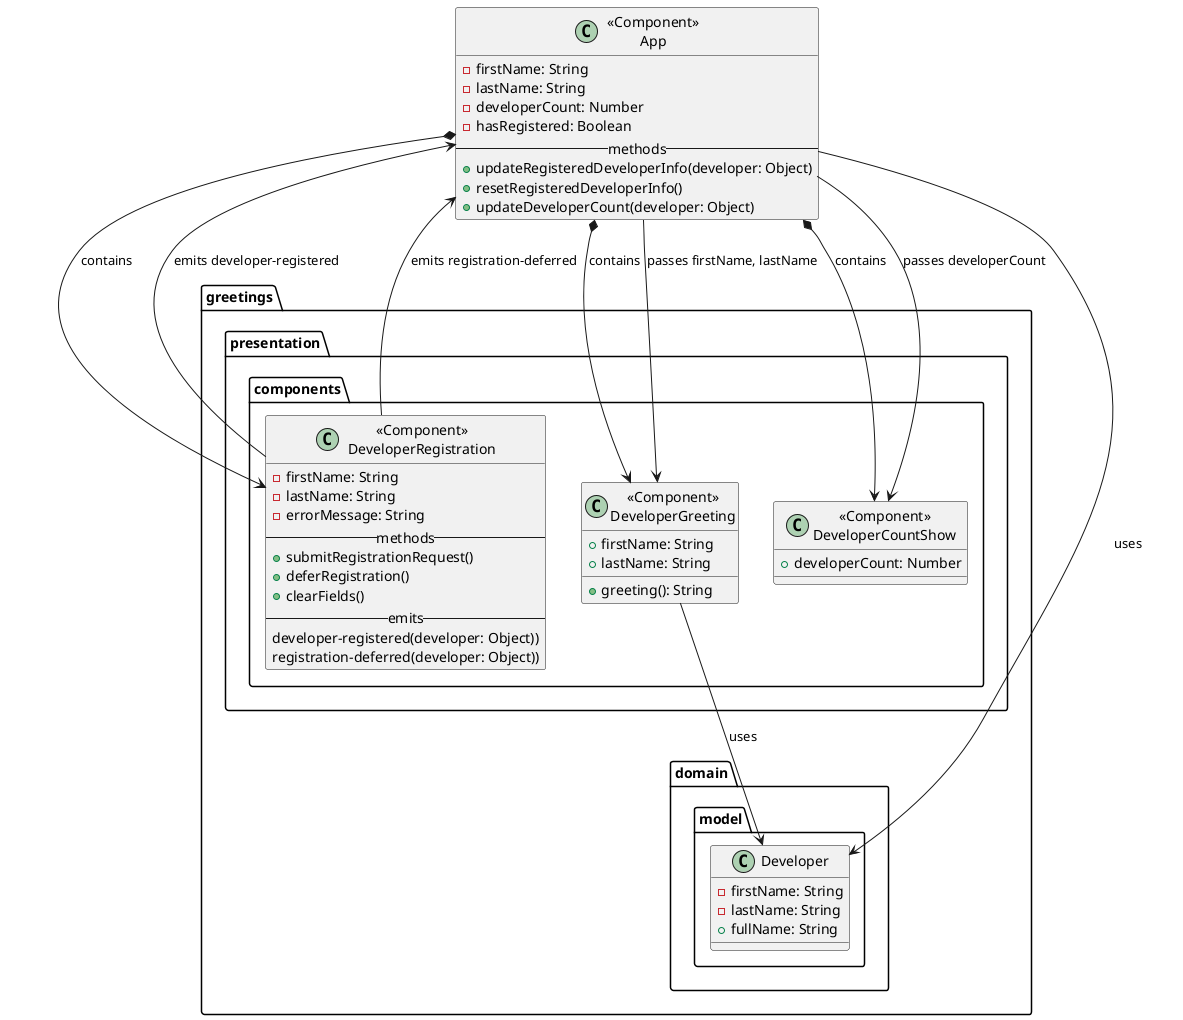 @startuml Hello Vue Developer Class Diagram

  class "«Component»\nApp" as App {
    -firstName: String
    -lastName: String
    -developerCount: Number
    -hasRegistered: Boolean
    -- methods --
    +updateRegisteredDeveloperInfo(developer: Object)
    +resetRegisteredDeveloperInfo()
    +updateDeveloperCount(developer: Object)
  }

package "greetings" {
  package "domain.model" {
    class Developer {
      -firstName: String
      -lastName: String
      +fullName: String
    }
  }

  package "presentation.components" {
    class "«Component»\nDeveloperRegistration" as DeveloperRegistration {
      -firstName: String
      -lastName: String
      -errorMessage: String
      -- methods --
      +submitRegistrationRequest()
      +deferRegistration()
      +clearFields()
      -- emits --
      developer-registered(developer: Object))
      registration-deferred(developer: Object))
    }

    class "«Component»\nDeveloperGreeting" as DeveloperGreeting {
      +firstName: String
      +lastName: String
      +greeting(): String
    }

    class "«Component»\nDeveloperCountShow" as DeveloperCountShow {
      +developerCount: Number
    }
  }

}

' Relationships
App *-down-> DeveloperRegistration : contains
App *-down-> DeveloperGreeting : contains
App *-down-> DeveloperCountShow : contains
DeveloperRegistration -up-> App : emits developer-registered
DeveloperRegistration -up-> App : emits registration-deferred
DeveloperGreeting --> Developer : uses
App --> Developer : uses
DeveloperGreeting <-- App : passes firstName, lastName
DeveloperCountShow <-- App : passes developerCount

@enduml